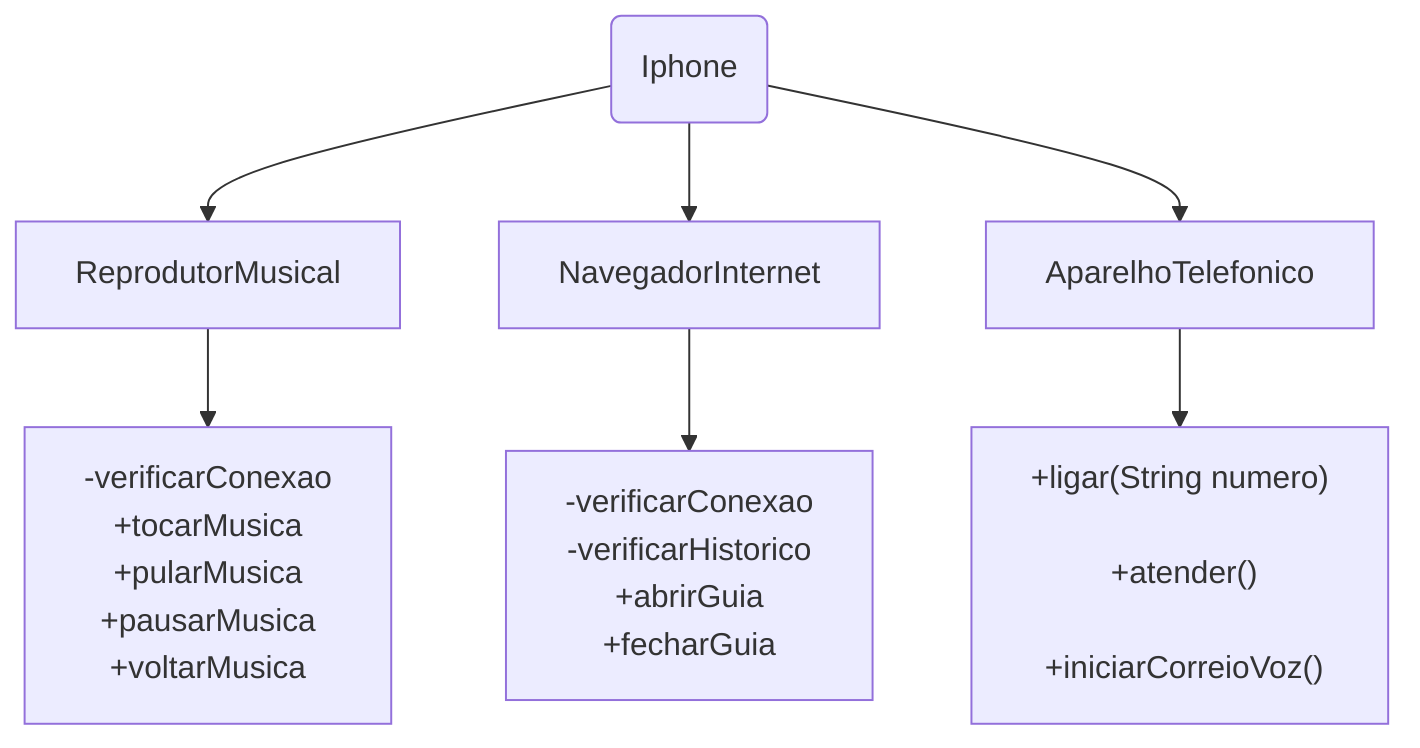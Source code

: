---
config:
  theme: mc
  look: classic
  layout: fixed
---
flowchart TD
    B("Iphone") --> n5["ReprodutorMusical"] & n6["NavegadorInternet"] & n7["AparelhoTelefonico"]
    n5 --> n8["-verificarConexao<br>+tocarMusica<br>+pularMusica<br>+pausarMusica<br>+voltarMusica"]
    n6 --> n9["-verificarConexao<br>-verificarHistorico<br>+abrirGuia<br>+fecharGuia"]
    n7 --> n10["+ligar(String numero)
<br>&nbsp;+atender()
<br>&nbsp;+iniciarCorreioVoz()<br>"]